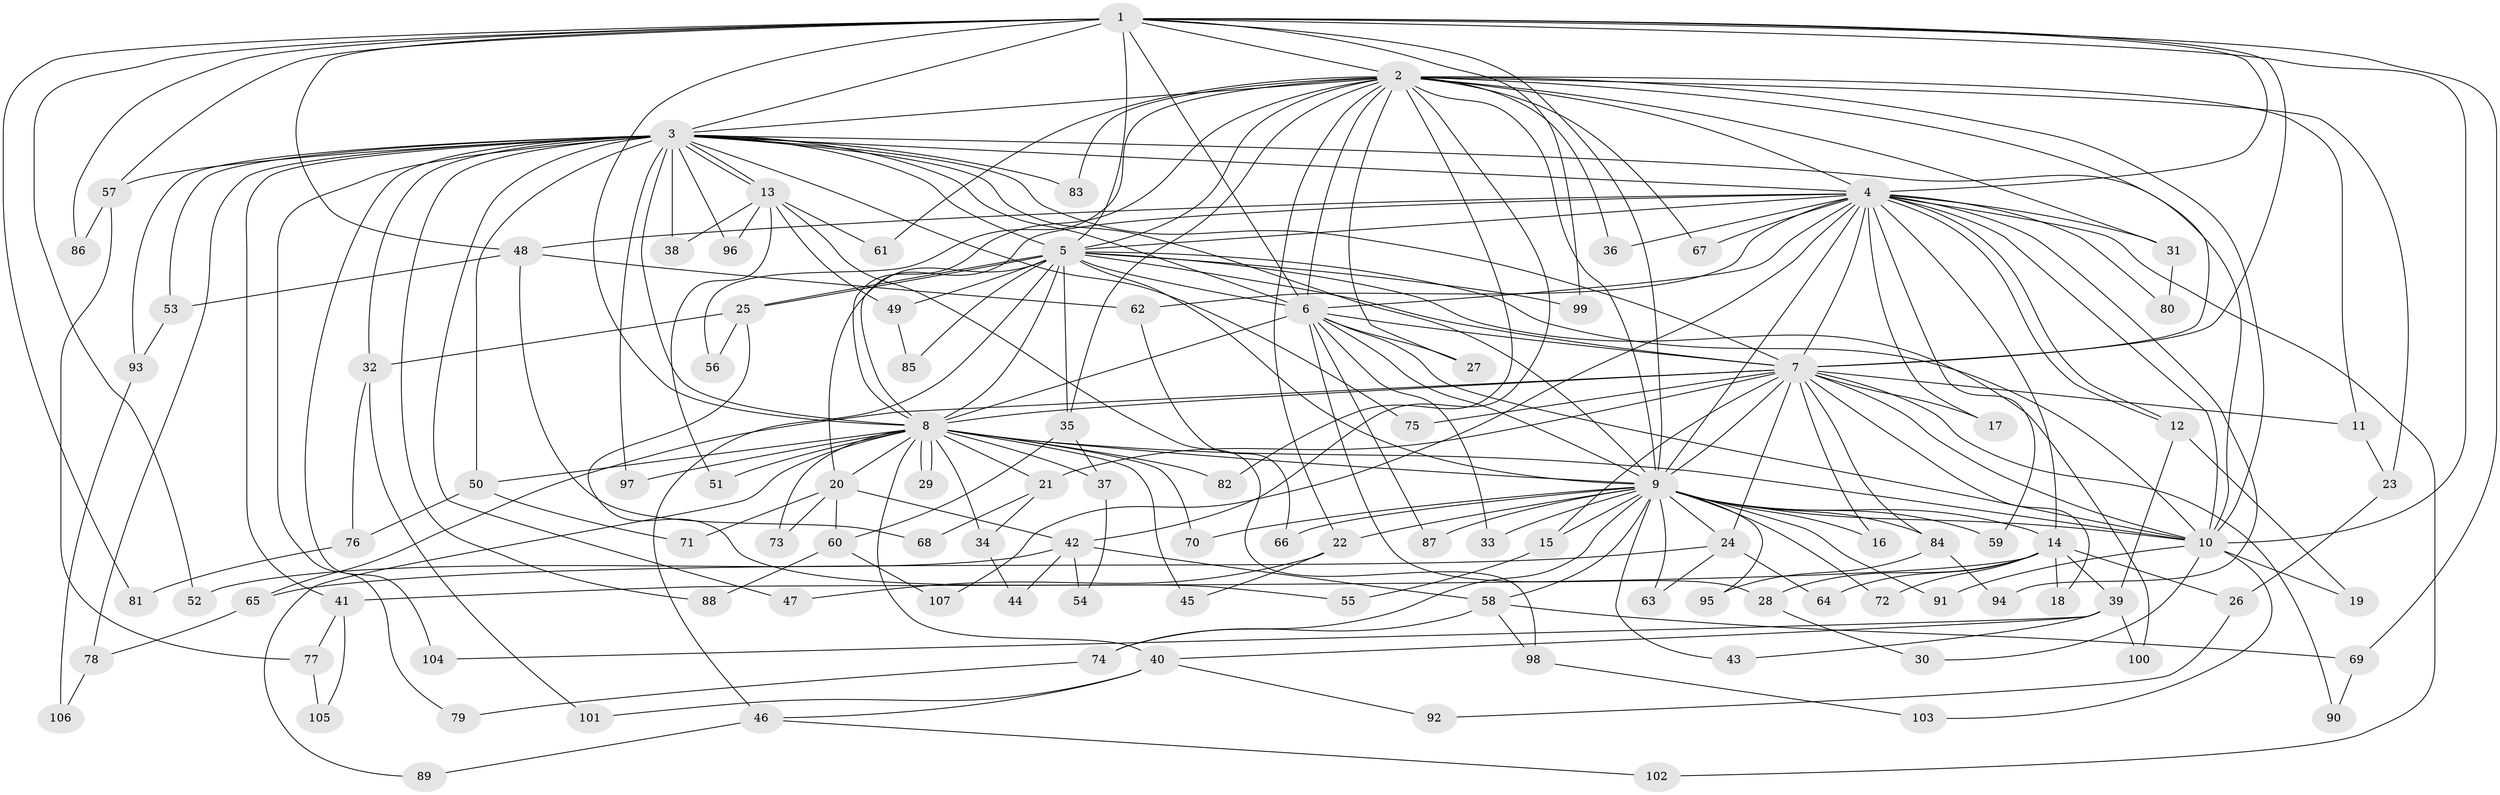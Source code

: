 // Generated by graph-tools (version 1.1) at 2025/44/03/09/25 04:44:58]
// undirected, 107 vertices, 239 edges
graph export_dot {
graph [start="1"]
  node [color=gray90,style=filled];
  1;
  2;
  3;
  4;
  5;
  6;
  7;
  8;
  9;
  10;
  11;
  12;
  13;
  14;
  15;
  16;
  17;
  18;
  19;
  20;
  21;
  22;
  23;
  24;
  25;
  26;
  27;
  28;
  29;
  30;
  31;
  32;
  33;
  34;
  35;
  36;
  37;
  38;
  39;
  40;
  41;
  42;
  43;
  44;
  45;
  46;
  47;
  48;
  49;
  50;
  51;
  52;
  53;
  54;
  55;
  56;
  57;
  58;
  59;
  60;
  61;
  62;
  63;
  64;
  65;
  66;
  67;
  68;
  69;
  70;
  71;
  72;
  73;
  74;
  75;
  76;
  77;
  78;
  79;
  80;
  81;
  82;
  83;
  84;
  85;
  86;
  87;
  88;
  89;
  90;
  91;
  92;
  93;
  94;
  95;
  96;
  97;
  98;
  99;
  100;
  101;
  102;
  103;
  104;
  105;
  106;
  107;
  1 -- 2;
  1 -- 3;
  1 -- 4;
  1 -- 5;
  1 -- 6;
  1 -- 7;
  1 -- 8;
  1 -- 9;
  1 -- 10;
  1 -- 48;
  1 -- 52;
  1 -- 57;
  1 -- 69;
  1 -- 81;
  1 -- 86;
  1 -- 99;
  2 -- 3;
  2 -- 4;
  2 -- 5;
  2 -- 6;
  2 -- 7;
  2 -- 8;
  2 -- 9;
  2 -- 10;
  2 -- 11;
  2 -- 22;
  2 -- 23;
  2 -- 27;
  2 -- 31;
  2 -- 35;
  2 -- 36;
  2 -- 42;
  2 -- 56;
  2 -- 61;
  2 -- 67;
  2 -- 82;
  2 -- 83;
  3 -- 4;
  3 -- 5;
  3 -- 6;
  3 -- 7;
  3 -- 8;
  3 -- 9;
  3 -- 10;
  3 -- 13;
  3 -- 13;
  3 -- 32;
  3 -- 38;
  3 -- 41;
  3 -- 47;
  3 -- 50;
  3 -- 53;
  3 -- 57;
  3 -- 75;
  3 -- 78;
  3 -- 79;
  3 -- 83;
  3 -- 88;
  3 -- 93;
  3 -- 96;
  3 -- 97;
  3 -- 104;
  4 -- 5;
  4 -- 6;
  4 -- 7;
  4 -- 8;
  4 -- 9;
  4 -- 10;
  4 -- 12;
  4 -- 12;
  4 -- 14;
  4 -- 17;
  4 -- 31;
  4 -- 36;
  4 -- 48;
  4 -- 59;
  4 -- 62;
  4 -- 67;
  4 -- 80;
  4 -- 94;
  4 -- 102;
  4 -- 107;
  5 -- 6;
  5 -- 7;
  5 -- 8;
  5 -- 9;
  5 -- 10;
  5 -- 20;
  5 -- 25;
  5 -- 25;
  5 -- 35;
  5 -- 46;
  5 -- 49;
  5 -- 85;
  5 -- 99;
  5 -- 100;
  6 -- 7;
  6 -- 8;
  6 -- 9;
  6 -- 10;
  6 -- 27;
  6 -- 28;
  6 -- 33;
  6 -- 87;
  7 -- 8;
  7 -- 9;
  7 -- 10;
  7 -- 11;
  7 -- 15;
  7 -- 16;
  7 -- 17;
  7 -- 18;
  7 -- 21;
  7 -- 24;
  7 -- 65;
  7 -- 75;
  7 -- 84;
  7 -- 90;
  8 -- 9;
  8 -- 10;
  8 -- 20;
  8 -- 21;
  8 -- 29;
  8 -- 29;
  8 -- 34;
  8 -- 37;
  8 -- 40;
  8 -- 45;
  8 -- 50;
  8 -- 51;
  8 -- 70;
  8 -- 73;
  8 -- 82;
  8 -- 89;
  8 -- 97;
  9 -- 10;
  9 -- 14;
  9 -- 15;
  9 -- 16;
  9 -- 22;
  9 -- 24;
  9 -- 33;
  9 -- 43;
  9 -- 58;
  9 -- 59;
  9 -- 63;
  9 -- 66;
  9 -- 70;
  9 -- 72;
  9 -- 74;
  9 -- 84;
  9 -- 87;
  9 -- 91;
  9 -- 95;
  10 -- 19;
  10 -- 30;
  10 -- 91;
  10 -- 103;
  11 -- 23;
  12 -- 19;
  12 -- 39;
  13 -- 38;
  13 -- 49;
  13 -- 51;
  13 -- 61;
  13 -- 96;
  13 -- 98;
  14 -- 18;
  14 -- 26;
  14 -- 28;
  14 -- 39;
  14 -- 41;
  14 -- 64;
  14 -- 72;
  15 -- 55;
  20 -- 42;
  20 -- 60;
  20 -- 71;
  20 -- 73;
  21 -- 34;
  21 -- 68;
  22 -- 45;
  22 -- 47;
  23 -- 26;
  24 -- 63;
  24 -- 64;
  24 -- 65;
  25 -- 32;
  25 -- 55;
  25 -- 56;
  26 -- 92;
  28 -- 30;
  31 -- 80;
  32 -- 76;
  32 -- 101;
  34 -- 44;
  35 -- 37;
  35 -- 60;
  37 -- 54;
  39 -- 40;
  39 -- 43;
  39 -- 100;
  39 -- 104;
  40 -- 46;
  40 -- 92;
  40 -- 101;
  41 -- 77;
  41 -- 105;
  42 -- 44;
  42 -- 52;
  42 -- 54;
  42 -- 58;
  46 -- 89;
  46 -- 102;
  48 -- 53;
  48 -- 62;
  48 -- 68;
  49 -- 85;
  50 -- 71;
  50 -- 76;
  53 -- 93;
  57 -- 77;
  57 -- 86;
  58 -- 69;
  58 -- 74;
  58 -- 98;
  60 -- 88;
  60 -- 107;
  62 -- 66;
  65 -- 78;
  69 -- 90;
  74 -- 79;
  76 -- 81;
  77 -- 105;
  78 -- 106;
  84 -- 94;
  84 -- 95;
  93 -- 106;
  98 -- 103;
}
